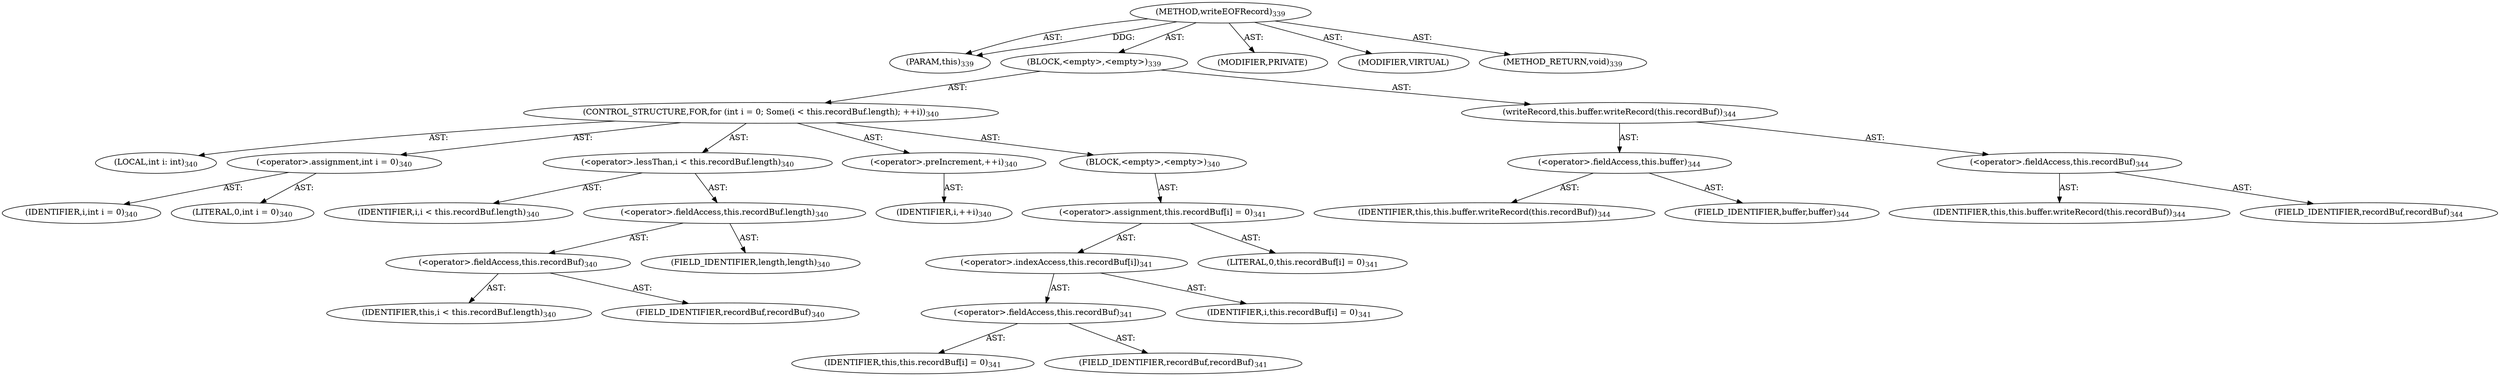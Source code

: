 digraph "writeEOFRecord" {  
"111669149710" [label = <(METHOD,writeEOFRecord)<SUB>339</SUB>> ]
"115964117003" [label = <(PARAM,this)<SUB>339</SUB>> ]
"25769803808" [label = <(BLOCK,&lt;empty&gt;,&lt;empty&gt;)<SUB>339</SUB>> ]
"47244640272" [label = <(CONTROL_STRUCTURE,FOR,for (int i = 0; Some(i &lt; this.recordBuf.length); ++i))<SUB>340</SUB>> ]
"94489280519" [label = <(LOCAL,int i: int)<SUB>340</SUB>> ]
"30064771268" [label = <(&lt;operator&gt;.assignment,int i = 0)<SUB>340</SUB>> ]
"68719476898" [label = <(IDENTIFIER,i,int i = 0)<SUB>340</SUB>> ]
"90194313244" [label = <(LITERAL,0,int i = 0)<SUB>340</SUB>> ]
"30064771269" [label = <(&lt;operator&gt;.lessThan,i &lt; this.recordBuf.length)<SUB>340</SUB>> ]
"68719476899" [label = <(IDENTIFIER,i,i &lt; this.recordBuf.length)<SUB>340</SUB>> ]
"30064771270" [label = <(&lt;operator&gt;.fieldAccess,this.recordBuf.length)<SUB>340</SUB>> ]
"30064771271" [label = <(&lt;operator&gt;.fieldAccess,this.recordBuf)<SUB>340</SUB>> ]
"68719476798" [label = <(IDENTIFIER,this,i &lt; this.recordBuf.length)<SUB>340</SUB>> ]
"55834574929" [label = <(FIELD_IDENTIFIER,recordBuf,recordBuf)<SUB>340</SUB>> ]
"55834574930" [label = <(FIELD_IDENTIFIER,length,length)<SUB>340</SUB>> ]
"30064771272" [label = <(&lt;operator&gt;.preIncrement,++i)<SUB>340</SUB>> ]
"68719476900" [label = <(IDENTIFIER,i,++i)<SUB>340</SUB>> ]
"25769803809" [label = <(BLOCK,&lt;empty&gt;,&lt;empty&gt;)<SUB>340</SUB>> ]
"30064771273" [label = <(&lt;operator&gt;.assignment,this.recordBuf[i] = 0)<SUB>341</SUB>> ]
"30064771274" [label = <(&lt;operator&gt;.indexAccess,this.recordBuf[i])<SUB>341</SUB>> ]
"30064771275" [label = <(&lt;operator&gt;.fieldAccess,this.recordBuf)<SUB>341</SUB>> ]
"68719476799" [label = <(IDENTIFIER,this,this.recordBuf[i] = 0)<SUB>341</SUB>> ]
"55834574931" [label = <(FIELD_IDENTIFIER,recordBuf,recordBuf)<SUB>341</SUB>> ]
"68719476901" [label = <(IDENTIFIER,i,this.recordBuf[i] = 0)<SUB>341</SUB>> ]
"90194313245" [label = <(LITERAL,0,this.recordBuf[i] = 0)<SUB>341</SUB>> ]
"30064771276" [label = <(writeRecord,this.buffer.writeRecord(this.recordBuf))<SUB>344</SUB>> ]
"30064771277" [label = <(&lt;operator&gt;.fieldAccess,this.buffer)<SUB>344</SUB>> ]
"68719476801" [label = <(IDENTIFIER,this,this.buffer.writeRecord(this.recordBuf))<SUB>344</SUB>> ]
"55834574932" [label = <(FIELD_IDENTIFIER,buffer,buffer)<SUB>344</SUB>> ]
"30064771278" [label = <(&lt;operator&gt;.fieldAccess,this.recordBuf)<SUB>344</SUB>> ]
"68719476800" [label = <(IDENTIFIER,this,this.buffer.writeRecord(this.recordBuf))<SUB>344</SUB>> ]
"55834574933" [label = <(FIELD_IDENTIFIER,recordBuf,recordBuf)<SUB>344</SUB>> ]
"133143986219" [label = <(MODIFIER,PRIVATE)> ]
"133143986220" [label = <(MODIFIER,VIRTUAL)> ]
"128849018894" [label = <(METHOD_RETURN,void)<SUB>339</SUB>> ]
  "111669149710" -> "115964117003"  [ label = "AST: "] 
  "111669149710" -> "25769803808"  [ label = "AST: "] 
  "111669149710" -> "133143986219"  [ label = "AST: "] 
  "111669149710" -> "133143986220"  [ label = "AST: "] 
  "111669149710" -> "128849018894"  [ label = "AST: "] 
  "25769803808" -> "47244640272"  [ label = "AST: "] 
  "25769803808" -> "30064771276"  [ label = "AST: "] 
  "47244640272" -> "94489280519"  [ label = "AST: "] 
  "47244640272" -> "30064771268"  [ label = "AST: "] 
  "47244640272" -> "30064771269"  [ label = "AST: "] 
  "47244640272" -> "30064771272"  [ label = "AST: "] 
  "47244640272" -> "25769803809"  [ label = "AST: "] 
  "30064771268" -> "68719476898"  [ label = "AST: "] 
  "30064771268" -> "90194313244"  [ label = "AST: "] 
  "30064771269" -> "68719476899"  [ label = "AST: "] 
  "30064771269" -> "30064771270"  [ label = "AST: "] 
  "30064771270" -> "30064771271"  [ label = "AST: "] 
  "30064771270" -> "55834574930"  [ label = "AST: "] 
  "30064771271" -> "68719476798"  [ label = "AST: "] 
  "30064771271" -> "55834574929"  [ label = "AST: "] 
  "30064771272" -> "68719476900"  [ label = "AST: "] 
  "25769803809" -> "30064771273"  [ label = "AST: "] 
  "30064771273" -> "30064771274"  [ label = "AST: "] 
  "30064771273" -> "90194313245"  [ label = "AST: "] 
  "30064771274" -> "30064771275"  [ label = "AST: "] 
  "30064771274" -> "68719476901"  [ label = "AST: "] 
  "30064771275" -> "68719476799"  [ label = "AST: "] 
  "30064771275" -> "55834574931"  [ label = "AST: "] 
  "30064771276" -> "30064771277"  [ label = "AST: "] 
  "30064771276" -> "30064771278"  [ label = "AST: "] 
  "30064771277" -> "68719476801"  [ label = "AST: "] 
  "30064771277" -> "55834574932"  [ label = "AST: "] 
  "30064771278" -> "68719476800"  [ label = "AST: "] 
  "30064771278" -> "55834574933"  [ label = "AST: "] 
  "111669149710" -> "115964117003"  [ label = "DDG: "] 
}
